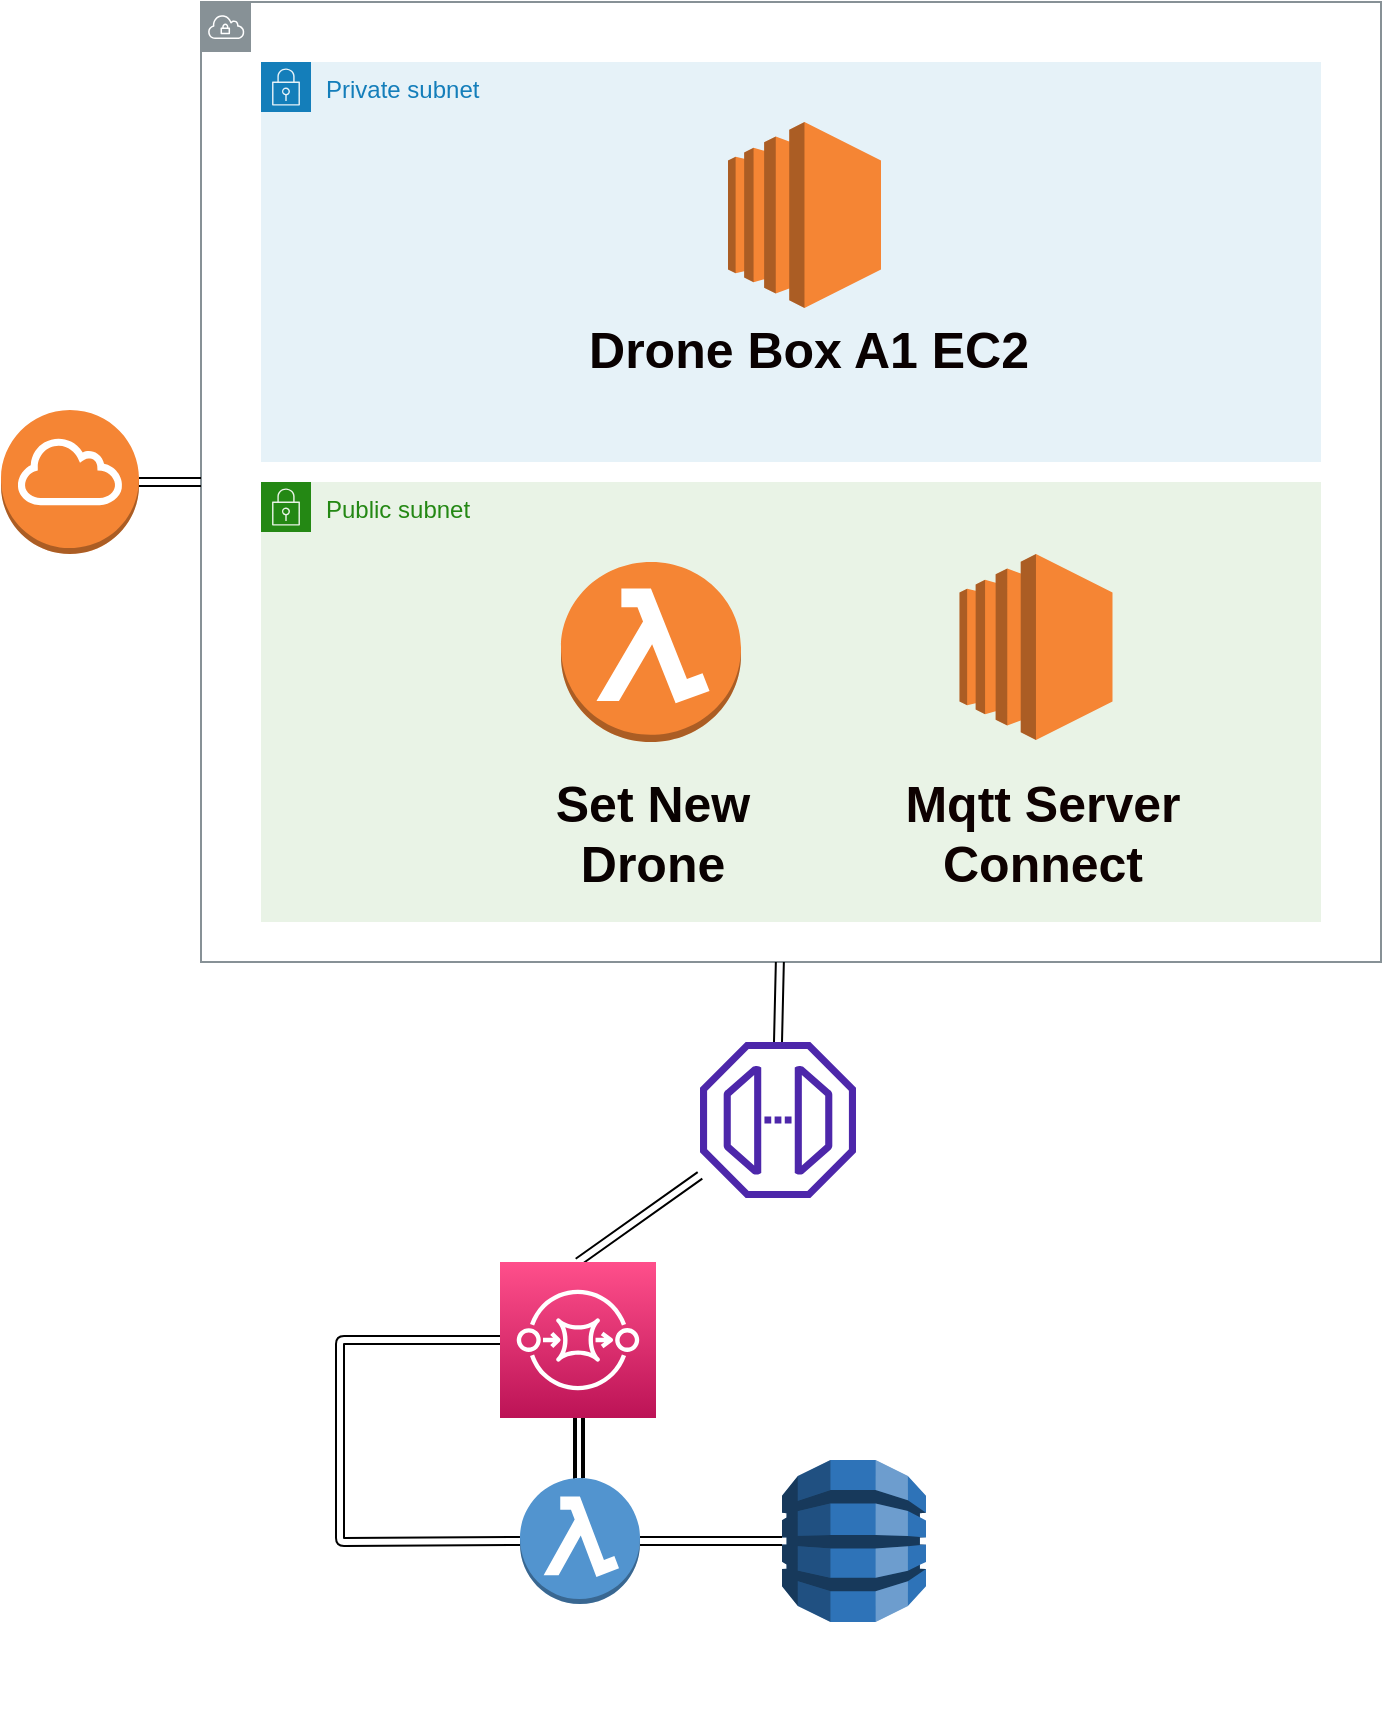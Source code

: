 <mxfile>
    <diagram id="7NEz70ws5nqGZoRVIqOl" name="Page-1">
        <mxGraphModel dx="1386" dy="764" grid="1" gridSize="10" guides="1" tooltips="1" connect="1" arrows="1" fold="1" page="1" pageScale="1" pageWidth="850" pageHeight="1100" math="0" shadow="0">
            <root>
                <mxCell id="0"/>
                <mxCell id="1" parent="0"/>
                <mxCell id="2" value="" style="sketch=0;outlineConnect=0;gradientColor=none;html=1;whiteSpace=wrap;fontSize=12;fontStyle=0;shape=mxgraph.aws4.group;grIcon=mxgraph.aws4.group_vpc;strokeColor=#879196;fillColor=none;verticalAlign=top;align=left;spacingLeft=30;fontColor=#879196;dashed=0;" vertex="1" parent="1">
                    <mxGeometry x="190.5" y="160" width="590" height="480" as="geometry"/>
                </mxCell>
                <mxCell id="7" style="edgeStyle=none;html=1;exitX=1;exitY=0.5;exitDx=0;exitDy=0;exitPerimeter=0;shape=link;" edge="1" parent="1" source="3" target="2">
                    <mxGeometry relative="1" as="geometry"/>
                </mxCell>
                <mxCell id="3" value="" style="outlineConnect=0;dashed=0;verticalLabelPosition=bottom;verticalAlign=top;align=center;html=1;shape=mxgraph.aws3.internet_gateway;fillColor=#F58534;gradientColor=none;" vertex="1" parent="1">
                    <mxGeometry x="90.5" y="364" width="69" height="72" as="geometry"/>
                </mxCell>
                <mxCell id="8" value="Private subnet" style="points=[[0,0],[0.25,0],[0.5,0],[0.75,0],[1,0],[1,0.25],[1,0.5],[1,0.75],[1,1],[0.75,1],[0.5,1],[0.25,1],[0,1],[0,0.75],[0,0.5],[0,0.25]];outlineConnect=0;gradientColor=none;html=1;whiteSpace=wrap;fontSize=12;fontStyle=0;container=1;pointerEvents=0;collapsible=0;recursiveResize=0;shape=mxgraph.aws4.group;grIcon=mxgraph.aws4.group_security_group;grStroke=0;strokeColor=#147EBA;fillColor=#E6F2F8;verticalAlign=top;align=left;spacingLeft=30;fontColor=#147EBA;dashed=0;" vertex="1" parent="1">
                    <mxGeometry x="220.5" y="190" width="530" height="200" as="geometry"/>
                </mxCell>
                <mxCell id="32" value="&lt;b&gt;Drone Box A1 EC2&lt;/b&gt;" style="text;html=1;align=center;verticalAlign=middle;resizable=0;points=[];autosize=1;strokeColor=none;fillColor=none;fontSize=25;fontFamily=Helvetica;fontColor=#090101;" vertex="1" parent="8">
                    <mxGeometry x="153" y="123" width="240" height="40" as="geometry"/>
                </mxCell>
                <mxCell id="10" value="Public subnet" style="points=[[0,0],[0.25,0],[0.5,0],[0.75,0],[1,0],[1,0.25],[1,0.5],[1,0.75],[1,1],[0.75,1],[0.5,1],[0.25,1],[0,1],[0,0.75],[0,0.5],[0,0.25]];outlineConnect=0;gradientColor=none;html=1;whiteSpace=wrap;fontSize=12;fontStyle=0;container=1;pointerEvents=0;collapsible=0;recursiveResize=0;shape=mxgraph.aws4.group;grIcon=mxgraph.aws4.group_security_group;grStroke=0;strokeColor=#248814;fillColor=#E9F3E6;verticalAlign=top;align=left;spacingLeft=30;fontColor=#248814;dashed=0;" vertex="1" parent="1">
                    <mxGeometry x="220.5" y="400" width="530" height="220" as="geometry"/>
                </mxCell>
                <mxCell id="11" value="" style="outlineConnect=0;dashed=0;verticalLabelPosition=bottom;verticalAlign=top;align=center;html=1;shape=mxgraph.aws3.lambda_function;fillColor=#F58534;gradientColor=none;" vertex="1" parent="10">
                    <mxGeometry x="150" y="40" width="90" height="90" as="geometry"/>
                </mxCell>
                <mxCell id="30" value="&lt;b&gt;&lt;font color=&quot;#090101&quot;&gt;Set New &lt;br&gt;Drone&lt;/font&gt;&lt;/b&gt;" style="text;html=1;align=center;verticalAlign=middle;resizable=0;points=[];autosize=1;strokeColor=none;fillColor=none;fontSize=25;fontFamily=Helvetica;fontColor=#f5f0f0;" vertex="1" parent="10">
                    <mxGeometry x="135" y="140" width="120" height="70" as="geometry"/>
                </mxCell>
                <mxCell id="40" value="&lt;b&gt;Mqtt Server&lt;br&gt;Connect&lt;br&gt;&lt;/b&gt;" style="text;html=1;align=center;verticalAlign=middle;resizable=0;points=[];autosize=1;fontSize=25;fontFamily=Helvetica;fontColor=#0e0101;" vertex="1" parent="10">
                    <mxGeometry x="310" y="140" width="160" height="70" as="geometry"/>
                </mxCell>
                <mxCell id="14" value="" style="sketch=0;outlineConnect=0;fontColor=#232F3E;gradientColor=none;fillColor=#4D27AA;strokeColor=none;dashed=0;verticalLabelPosition=bottom;verticalAlign=top;align=center;html=1;fontSize=12;fontStyle=0;aspect=fixed;pointerEvents=1;shape=mxgraph.aws4.endpoint;" vertex="1" parent="1">
                    <mxGeometry x="440" y="680" width="78" height="78" as="geometry"/>
                </mxCell>
                <mxCell id="17" style="edgeStyle=none;shape=link;html=1;exitX=0.5;exitY=0;exitDx=0;exitDy=0;exitPerimeter=0;fontColor=#050000;" edge="1" parent="1" source="15" target="14">
                    <mxGeometry relative="1" as="geometry"/>
                </mxCell>
                <mxCell id="23" style="edgeStyle=none;shape=link;html=1;exitX=0.5;exitY=1;exitDx=0;exitDy=0;exitPerimeter=0;fontColor=#050000;" edge="1" parent="1" source="15">
                    <mxGeometry relative="1" as="geometry">
                        <mxPoint x="379" y="900" as="targetPoint"/>
                    </mxGeometry>
                </mxCell>
                <mxCell id="15" value="" style="sketch=0;points=[[0,0,0],[0.25,0,0],[0.5,0,0],[0.75,0,0],[1,0,0],[0,1,0],[0.25,1,0],[0.5,1,0],[0.75,1,0],[1,1,0],[0,0.25,0],[0,0.5,0],[0,0.75,0],[1,0.25,0],[1,0.5,0],[1,0.75,0]];outlineConnect=0;fontColor=#232F3E;gradientColor=#FF4F8B;gradientDirection=north;fillColor=#BC1356;strokeColor=#ffffff;dashed=0;verticalLabelPosition=bottom;verticalAlign=top;align=center;html=1;fontSize=12;fontStyle=0;aspect=fixed;shape=mxgraph.aws4.resourceIcon;resIcon=mxgraph.aws4.sqs;" vertex="1" parent="1">
                    <mxGeometry x="340" y="790" width="78" height="78" as="geometry"/>
                </mxCell>
                <mxCell id="24" style="edgeStyle=none;shape=link;html=1;exitX=0.5;exitY=0;exitDx=0;exitDy=0;exitPerimeter=0;fontColor=#050000;" edge="1" parent="1" source="20">
                    <mxGeometry relative="1" as="geometry">
                        <mxPoint x="380" y="868" as="targetPoint"/>
                    </mxGeometry>
                </mxCell>
                <mxCell id="28" style="edgeStyle=none;shape=link;html=1;exitX=1;exitY=0.5;exitDx=0;exitDy=0;exitPerimeter=0;entryX=0;entryY=0.5;entryDx=0;entryDy=0;entryPerimeter=0;fontColor=#f5f0f0;" edge="1" parent="1" source="20" target="26">
                    <mxGeometry relative="1" as="geometry"/>
                </mxCell>
                <mxCell id="29" style="edgeStyle=none;shape=link;html=1;exitX=0;exitY=0.5;exitDx=0;exitDy=0;exitPerimeter=0;fontColor=#f5f0f0;entryX=0;entryY=0.5;entryDx=0;entryDy=0;entryPerimeter=0;" edge="1" parent="1" source="20" target="15">
                    <mxGeometry relative="1" as="geometry">
                        <mxPoint x="240" y="962" as="targetPoint"/>
                        <Array as="points">
                            <mxPoint x="260" y="930"/>
                            <mxPoint x="260" y="829"/>
                        </Array>
                    </mxGeometry>
                </mxCell>
                <mxCell id="20" value="" style="outlineConnect=0;dashed=0;verticalLabelPosition=bottom;verticalAlign=top;align=center;html=1;shape=mxgraph.aws3.lambda_function;fillColor=#5294CF;gradientColor=none;fontColor=#050000;" vertex="1" parent="1">
                    <mxGeometry x="350" y="898" width="60" height="63" as="geometry"/>
                </mxCell>
                <mxCell id="26" value="" style="outlineConnect=0;dashed=0;verticalLabelPosition=bottom;verticalAlign=top;align=center;html=1;shape=mxgraph.aws3.dynamo_db;fillColor=#2E73B8;gradientColor=none;fontColor=#f5f0f0;" vertex="1" parent="1">
                    <mxGeometry x="481" y="889" width="72" height="81" as="geometry"/>
                </mxCell>
                <mxCell id="31" value="" style="outlineConnect=0;dashed=0;verticalLabelPosition=bottom;verticalAlign=top;align=center;html=1;shape=mxgraph.aws3.ec2;fillColor=#F58534;gradientColor=none;fontFamily=Helvetica;fontSize=25;fontColor=#090101;" vertex="1" parent="1">
                    <mxGeometry x="454" y="220" width="76.5" height="93" as="geometry"/>
                </mxCell>
                <mxCell id="33" value="&lt;font color=&quot;#ffffff&quot;&gt;&lt;b&gt;Vpc Endpoint&lt;/b&gt;&lt;/font&gt;" style="text;html=1;align=center;verticalAlign=middle;resizable=0;points=[];autosize=1;strokeColor=none;fillColor=none;fontSize=25;fontFamily=Helvetica;fontColor=#090101;" vertex="1" parent="1">
                    <mxGeometry x="518" y="699" width="180" height="40" as="geometry"/>
                </mxCell>
                <mxCell id="34" value="&lt;b&gt;Sqs&lt;/b&gt;" style="text;html=1;align=center;verticalAlign=middle;resizable=0;points=[];autosize=1;strokeColor=none;fillColor=none;fontSize=25;fontFamily=Helvetica;fontColor=#FFFFFF;" vertex="1" parent="1">
                    <mxGeometry x="423" y="809" width="70" height="40" as="geometry"/>
                </mxCell>
                <mxCell id="35" value="&lt;b&gt;Dynamo Db&lt;/b&gt;" style="text;html=1;align=center;verticalAlign=middle;resizable=0;points=[];autosize=1;strokeColor=none;fillColor=none;fontSize=25;fontFamily=Helvetica;fontColor=#FFFFFF;" vertex="1" parent="1">
                    <mxGeometry x="553" y="909.5" width="160" height="40" as="geometry"/>
                </mxCell>
                <mxCell id="37" value="&lt;b&gt;Save Drone&lt;br&gt;&amp;nbsp;Trigger&lt;/b&gt;" style="text;html=1;align=center;verticalAlign=middle;resizable=0;points=[];autosize=1;strokeColor=none;fillColor=none;fontSize=25;fontFamily=Helvetica;fontColor=#FFFFFF;" vertex="1" parent="1">
                    <mxGeometry x="276" y="955" width="160" height="70" as="geometry"/>
                </mxCell>
                <mxCell id="38" value="&lt;b&gt;GATEWAY&lt;/b&gt;" style="text;html=1;align=center;verticalAlign=middle;resizable=0;points=[];autosize=1;strokeColor=none;fillColor=none;fontSize=25;fontFamily=Helvetica;fontColor=#FFFFFF;rotation=-90;" vertex="1" parent="1">
                    <mxGeometry x="50" y="500" width="150" height="40" as="geometry"/>
                </mxCell>
                <mxCell id="39" value="" style="outlineConnect=0;dashed=0;verticalLabelPosition=bottom;verticalAlign=top;align=center;html=1;shape=mxgraph.aws3.ec2;fillColor=#F58534;gradientColor=none;fontFamily=Helvetica;fontSize=25;fontColor=#FFFFFF;" vertex="1" parent="1">
                    <mxGeometry x="569.75" y="436" width="76.5" height="93" as="geometry"/>
                </mxCell>
                <mxCell id="41" value="" style="edgeStyle=none;orthogonalLoop=1;jettySize=auto;html=1;endArrow=classic;startArrow=classic;endSize=8;startSize=8;fontFamily=Helvetica;fontSize=25;fontColor=#0e0101;shape=link;" edge="1" parent="1" target="2">
                    <mxGeometry width="100" relative="1" as="geometry">
                        <mxPoint x="479" y="680" as="sourcePoint"/>
                        <mxPoint x="490" y="650" as="targetPoint"/>
                        <Array as="points"/>
                    </mxGeometry>
                </mxCell>
            </root>
        </mxGraphModel>
    </diagram>
</mxfile>